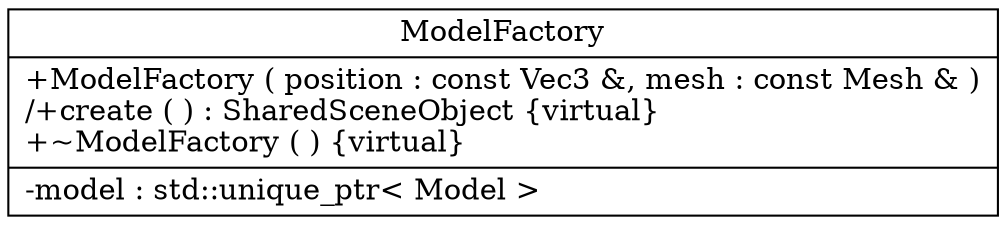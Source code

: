 digraph ModelFactory
{
graph [ rankdir="RL" ]
"db/da7/class_model_factory" [ label="ModelFactory\n|+ModelFactory ( position : const Vec3 &, mesh : const Mesh & )\l/+create (  ) : SharedSceneObject \{virtual\}\l+~ModelFactory (  ) \{virtual\}\l|-model : std::unique_ptr\< Model \>\l" shape="record" ]
}